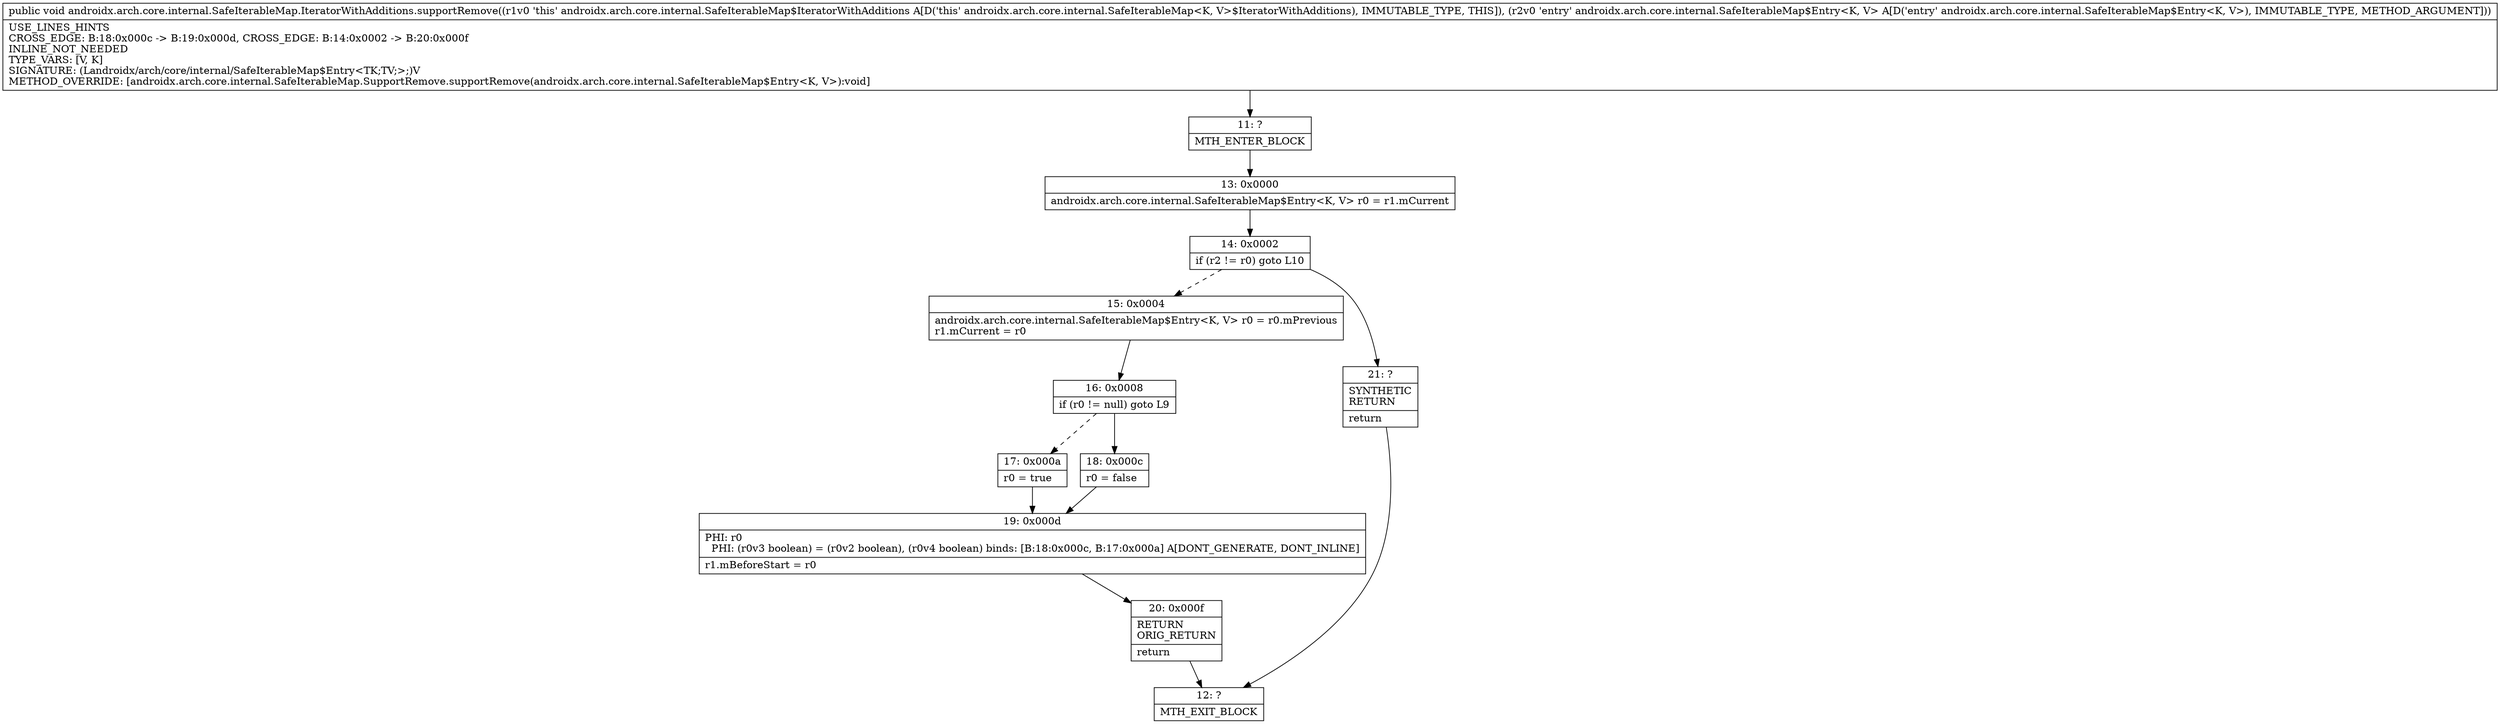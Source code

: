 digraph "CFG forandroidx.arch.core.internal.SafeIterableMap.IteratorWithAdditions.supportRemove(Landroidx\/arch\/core\/internal\/SafeIterableMap$Entry;)V" {
Node_11 [shape=record,label="{11\:\ ?|MTH_ENTER_BLOCK\l}"];
Node_13 [shape=record,label="{13\:\ 0x0000|androidx.arch.core.internal.SafeIterableMap$Entry\<K, V\> r0 = r1.mCurrent\l}"];
Node_14 [shape=record,label="{14\:\ 0x0002|if (r2 != r0) goto L10\l}"];
Node_15 [shape=record,label="{15\:\ 0x0004|androidx.arch.core.internal.SafeIterableMap$Entry\<K, V\> r0 = r0.mPrevious\lr1.mCurrent = r0\l}"];
Node_16 [shape=record,label="{16\:\ 0x0008|if (r0 != null) goto L9\l}"];
Node_17 [shape=record,label="{17\:\ 0x000a|r0 = true\l}"];
Node_19 [shape=record,label="{19\:\ 0x000d|PHI: r0 \l  PHI: (r0v3 boolean) = (r0v2 boolean), (r0v4 boolean) binds: [B:18:0x000c, B:17:0x000a] A[DONT_GENERATE, DONT_INLINE]\l|r1.mBeforeStart = r0\l}"];
Node_20 [shape=record,label="{20\:\ 0x000f|RETURN\lORIG_RETURN\l|return\l}"];
Node_12 [shape=record,label="{12\:\ ?|MTH_EXIT_BLOCK\l}"];
Node_18 [shape=record,label="{18\:\ 0x000c|r0 = false\l}"];
Node_21 [shape=record,label="{21\:\ ?|SYNTHETIC\lRETURN\l|return\l}"];
MethodNode[shape=record,label="{public void androidx.arch.core.internal.SafeIterableMap.IteratorWithAdditions.supportRemove((r1v0 'this' androidx.arch.core.internal.SafeIterableMap$IteratorWithAdditions A[D('this' androidx.arch.core.internal.SafeIterableMap\<K, V\>$IteratorWithAdditions), IMMUTABLE_TYPE, THIS]), (r2v0 'entry' androidx.arch.core.internal.SafeIterableMap$Entry\<K, V\> A[D('entry' androidx.arch.core.internal.SafeIterableMap$Entry\<K, V\>), IMMUTABLE_TYPE, METHOD_ARGUMENT]))  | USE_LINES_HINTS\lCROSS_EDGE: B:18:0x000c \-\> B:19:0x000d, CROSS_EDGE: B:14:0x0002 \-\> B:20:0x000f\lINLINE_NOT_NEEDED\lTYPE_VARS: [V, K]\lSIGNATURE: (Landroidx\/arch\/core\/internal\/SafeIterableMap$Entry\<TK;TV;\>;)V\lMETHOD_OVERRIDE: [androidx.arch.core.internal.SafeIterableMap.SupportRemove.supportRemove(androidx.arch.core.internal.SafeIterableMap$Entry\<K, V\>):void]\l}"];
MethodNode -> Node_11;Node_11 -> Node_13;
Node_13 -> Node_14;
Node_14 -> Node_15[style=dashed];
Node_14 -> Node_21;
Node_15 -> Node_16;
Node_16 -> Node_17[style=dashed];
Node_16 -> Node_18;
Node_17 -> Node_19;
Node_19 -> Node_20;
Node_20 -> Node_12;
Node_18 -> Node_19;
Node_21 -> Node_12;
}

